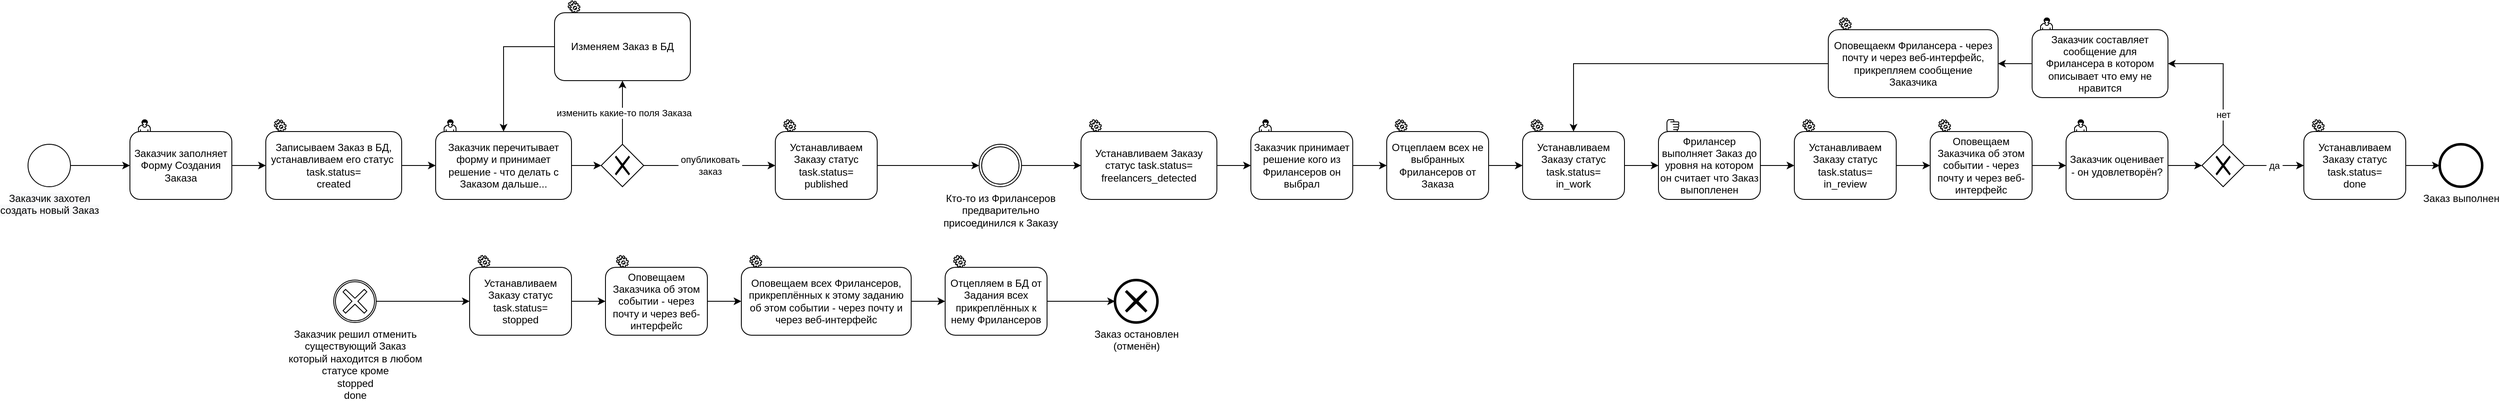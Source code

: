 <mxfile version="13.6.2" type="device"><diagram id="Rgqghn1VNq8zqQjR6UlJ" name="Page-1"><mxGraphModel dx="782" dy="760" grid="1" gridSize="10" guides="1" tooltips="1" connect="1" arrows="1" fold="1" page="1" pageScale="1" pageWidth="850" pageHeight="1100" math="0" shadow="0"><root><mxCell id="0"/><mxCell id="1" parent="0"/><mxCell id="SiWZLGomjNV7hgOZNeW0-126" style="edgeStyle=orthogonalEdgeStyle;rounded=0;orthogonalLoop=1;jettySize=auto;html=1;exitX=1;exitY=0.5;exitDx=0;exitDy=0;entryX=0;entryY=0.5;entryDx=0;entryDy=0;" edge="1" parent="1" source="SiWZLGomjNV7hgOZNeW0-14" target="SiWZLGomjNV7hgOZNeW0-28"><mxGeometry relative="1" as="geometry"/></mxCell><mxCell id="SiWZLGomjNV7hgOZNeW0-14" value="Заказчик заполняет Форму Создания Заказа" style="shape=ext;rounded=1;html=1;whiteSpace=wrap;" vertex="1" parent="1"><mxGeometry x="480" y="240" width="120" height="80" as="geometry"/></mxCell><mxCell id="SiWZLGomjNV7hgOZNeW0-23" style="edgeStyle=orthogonalEdgeStyle;rounded=0;orthogonalLoop=1;jettySize=auto;html=1;exitX=1;exitY=0.5;exitDx=0;exitDy=0;" edge="1" parent="1" source="SiWZLGomjNV7hgOZNeW0-19" target="SiWZLGomjNV7hgOZNeW0-14"><mxGeometry relative="1" as="geometry"/></mxCell><mxCell id="SiWZLGomjNV7hgOZNeW0-19" value="&lt;span style=&quot;color: rgb(0 , 0 , 0) ; font-family: &amp;#34;helvetica&amp;#34; ; font-size: 12px ; font-style: normal ; font-weight: 400 ; letter-spacing: normal ; text-align: center ; text-indent: 0px ; text-transform: none ; word-spacing: 0px ; background-color: rgb(248 , 249 , 250) ; display: inline ; float: none&quot;&gt;Заказчик захотел&lt;/span&gt;&lt;br style=&quot;color: rgb(0 , 0 , 0) ; font-family: &amp;#34;helvetica&amp;#34; ; font-size: 12px ; font-style: normal ; font-weight: 400 ; letter-spacing: normal ; text-align: center ; text-indent: 0px ; text-transform: none ; word-spacing: 0px ; background-color: rgb(248 , 249 , 250)&quot;&gt;&lt;span style=&quot;color: rgb(0 , 0 , 0) ; font-family: &amp;#34;helvetica&amp;#34; ; font-size: 12px ; font-style: normal ; font-weight: 400 ; letter-spacing: normal ; text-align: center ; text-indent: 0px ; text-transform: none ; word-spacing: 0px ; background-color: rgb(248 , 249 , 250) ; display: inline ; float: none&quot;&gt;создать новый Заказ&lt;/span&gt;" style="shape=mxgraph.bpmn.shape;html=1;verticalLabelPosition=bottom;labelBackgroundColor=#ffffff;verticalAlign=top;align=center;perimeter=ellipsePerimeter;outlineConnect=0;outline=standard;symbol=general;" vertex="1" parent="1"><mxGeometry x="360" y="255" width="50" height="50" as="geometry"/></mxCell><mxCell id="SiWZLGomjNV7hgOZNeW0-37" style="edgeStyle=orthogonalEdgeStyle;rounded=0;orthogonalLoop=1;jettySize=auto;html=1;exitX=1;exitY=0.5;exitDx=0;exitDy=0;entryX=0;entryY=0.5;entryDx=0;entryDy=0;" edge="1" parent="1" source="SiWZLGomjNV7hgOZNeW0-28" target="SiWZLGomjNV7hgOZNeW0-36"><mxGeometry relative="1" as="geometry"/></mxCell><mxCell id="SiWZLGomjNV7hgOZNeW0-28" value="Записываем Заказ в БД, устанавливаем его статус&amp;nbsp; task.status=&lt;br&gt;created" style="shape=ext;rounded=1;html=1;whiteSpace=wrap;" vertex="1" parent="1"><mxGeometry x="640" y="240" width="160" height="80" as="geometry"/></mxCell><mxCell id="SiWZLGomjNV7hgOZNeW0-39" style="edgeStyle=orthogonalEdgeStyle;rounded=0;orthogonalLoop=1;jettySize=auto;html=1;exitX=1;exitY=0.5;exitDx=0;exitDy=0;entryX=0;entryY=0.5;entryDx=0;entryDy=0;" edge="1" parent="1" source="SiWZLGomjNV7hgOZNeW0-36"><mxGeometry relative="1" as="geometry"><mxPoint x="1035" y="280" as="targetPoint"/></mxGeometry></mxCell><mxCell id="SiWZLGomjNV7hgOZNeW0-36" value="Заказчик перечитывает форму и принимает решение - что делать с Заказом дальше..." style="shape=ext;rounded=1;html=1;whiteSpace=wrap;" vertex="1" parent="1"><mxGeometry x="840" y="240" width="160" height="80" as="geometry"/></mxCell><mxCell id="SiWZLGomjNV7hgOZNeW0-182" style="edgeStyle=orthogonalEdgeStyle;rounded=0;orthogonalLoop=1;jettySize=auto;html=1;exitX=1;exitY=0.5;exitDx=0;exitDy=0;entryX=0;entryY=0.5;entryDx=0;entryDy=0;" edge="1" parent="1" source="SiWZLGomjNV7hgOZNeW0-42" target="SiWZLGomjNV7hgOZNeW0-147"><mxGeometry relative="1" as="geometry"/></mxCell><mxCell id="SiWZLGomjNV7hgOZNeW0-42" value="Устанавливаем Заказу статус task.status=&lt;br&gt;stopped" style="shape=ext;rounded=1;html=1;whiteSpace=wrap;" vertex="1" parent="1"><mxGeometry x="880" y="400" width="120" height="80" as="geometry"/></mxCell><mxCell id="SiWZLGomjNV7hgOZNeW0-54" style="edgeStyle=orthogonalEdgeStyle;rounded=0;orthogonalLoop=1;jettySize=auto;html=1;exitX=1;exitY=0.5;exitDx=0;exitDy=0;entryX=0;entryY=0.5;entryDx=0;entryDy=0;" edge="1" parent="1" source="SiWZLGomjNV7hgOZNeW0-49" target="SiWZLGomjNV7hgOZNeW0-53"><mxGeometry relative="1" as="geometry"/></mxCell><mxCell id="SiWZLGomjNV7hgOZNeW0-49" value="Кто-то из Фрилансеров&lt;br&gt;предварительно&lt;br&gt;присоединился к Заказу" style="shape=mxgraph.bpmn.shape;html=1;verticalLabelPosition=bottom;labelBackgroundColor=#ffffff;verticalAlign=top;align=center;perimeter=ellipsePerimeter;outlineConnect=0;outline=throwing;symbol=general;" vertex="1" parent="1"><mxGeometry x="1480" y="255" width="50" height="50" as="geometry"/></mxCell><mxCell id="SiWZLGomjNV7hgOZNeW0-52" style="edgeStyle=orthogonalEdgeStyle;rounded=0;orthogonalLoop=1;jettySize=auto;html=1;exitX=1;exitY=0.5;exitDx=0;exitDy=0;entryX=0;entryY=0.5;entryDx=0;entryDy=0;" edge="1" parent="1" source="SiWZLGomjNV7hgOZNeW0-50" target="SiWZLGomjNV7hgOZNeW0-49"><mxGeometry relative="1" as="geometry"/></mxCell><mxCell id="SiWZLGomjNV7hgOZNeW0-50" value="Устанавливаем Заказу статус task.status=&lt;br&gt;published" style="shape=ext;rounded=1;html=1;whiteSpace=wrap;" vertex="1" parent="1"><mxGeometry x="1240" y="240" width="120" height="80" as="geometry"/></mxCell><mxCell id="SiWZLGomjNV7hgOZNeW0-89" style="edgeStyle=orthogonalEdgeStyle;rounded=0;orthogonalLoop=1;jettySize=auto;html=1;exitX=1;exitY=0.5;exitDx=0;exitDy=0;" edge="1" parent="1" source="SiWZLGomjNV7hgOZNeW0-53" target="SiWZLGomjNV7hgOZNeW0-83"><mxGeometry relative="1" as="geometry"/></mxCell><mxCell id="SiWZLGomjNV7hgOZNeW0-53" value="&lt;span&gt;Устанавливаем Заказу статус task.status=&lt;br&gt;freelancers_detected&lt;/span&gt;" style="shape=ext;rounded=1;html=1;whiteSpace=wrap;" vertex="1" parent="1"><mxGeometry x="1600" y="240" width="160" height="80" as="geometry"/></mxCell><mxCell id="SiWZLGomjNV7hgOZNeW0-63" value="" style="shape=mxgraph.bpmn.service_task;html=1;outlineConnect=0;" vertex="1" parent="1"><mxGeometry x="650" y="226" width="14" height="14" as="geometry"/></mxCell><mxCell id="SiWZLGomjNV7hgOZNeW0-65" value="" style="shape=mxgraph.bpmn.service_task;html=1;outlineConnect=0;" vertex="1" parent="1"><mxGeometry x="890" y="386" width="14" height="14" as="geometry"/></mxCell><mxCell id="SiWZLGomjNV7hgOZNeW0-66" value="" style="shape=mxgraph.bpmn.service_task;html=1;outlineConnect=0;" vertex="1" parent="1"><mxGeometry x="1250" y="226" width="14" height="14" as="geometry"/></mxCell><mxCell id="SiWZLGomjNV7hgOZNeW0-67" value="" style="shape=mxgraph.bpmn.user_task;html=1;outlineConnect=0;" vertex="1" parent="1"><mxGeometry x="490" y="226" width="14" height="14" as="geometry"/></mxCell><mxCell id="SiWZLGomjNV7hgOZNeW0-68" value="" style="shape=mxgraph.bpmn.user_task;html=1;outlineConnect=0;" vertex="1" parent="1"><mxGeometry x="850" y="226" width="14" height="14" as="geometry"/></mxCell><mxCell id="SiWZLGomjNV7hgOZNeW0-70" value="" style="shape=mxgraph.bpmn.service_task;html=1;outlineConnect=0;" vertex="1" parent="1"><mxGeometry x="1610" y="226" width="14" height="14" as="geometry"/></mxCell><mxCell id="SiWZLGomjNV7hgOZNeW0-72" style="edgeStyle=orthogonalEdgeStyle;rounded=0;orthogonalLoop=1;jettySize=auto;html=1;exitX=0;exitY=0.5;exitDx=0;exitDy=0;entryX=0.5;entryY=0;entryDx=0;entryDy=0;" edge="1" parent="1" source="SiWZLGomjNV7hgOZNeW0-71" target="SiWZLGomjNV7hgOZNeW0-36"><mxGeometry relative="1" as="geometry"/></mxCell><mxCell id="SiWZLGomjNV7hgOZNeW0-71" value="Изменяем Заказ в БД" style="shape=ext;rounded=1;html=1;whiteSpace=wrap;" vertex="1" parent="1"><mxGeometry x="980" y="100" width="160" height="80" as="geometry"/></mxCell><mxCell id="SiWZLGomjNV7hgOZNeW0-73" value="" style="shape=mxgraph.bpmn.service_task;html=1;outlineConnect=0;" vertex="1" parent="1"><mxGeometry x="996" y="86" width="14" height="14" as="geometry"/></mxCell><mxCell id="SiWZLGomjNV7hgOZNeW0-90" style="edgeStyle=orthogonalEdgeStyle;rounded=0;orthogonalLoop=1;jettySize=auto;html=1;exitX=1;exitY=0.5;exitDx=0;exitDy=0;entryX=0;entryY=0.5;entryDx=0;entryDy=0;" edge="1" parent="1" source="SiWZLGomjNV7hgOZNeW0-83" target="SiWZLGomjNV7hgOZNeW0-85"><mxGeometry relative="1" as="geometry"/></mxCell><mxCell id="SiWZLGomjNV7hgOZNeW0-83" value="Заказчик принимает решение кого из Фрилансеров он выбрал" style="shape=ext;rounded=1;html=1;whiteSpace=wrap;" vertex="1" parent="1"><mxGeometry x="1800" y="240" width="120" height="80" as="geometry"/></mxCell><mxCell id="SiWZLGomjNV7hgOZNeW0-84" value="" style="shape=mxgraph.bpmn.user_task;html=1;outlineConnect=0;" vertex="1" parent="1"><mxGeometry x="1810" y="226" width="14" height="14" as="geometry"/></mxCell><mxCell id="SiWZLGomjNV7hgOZNeW0-91" style="edgeStyle=orthogonalEdgeStyle;rounded=0;orthogonalLoop=1;jettySize=auto;html=1;exitX=1;exitY=0.5;exitDx=0;exitDy=0;" edge="1" parent="1" source="SiWZLGomjNV7hgOZNeW0-85" target="SiWZLGomjNV7hgOZNeW0-86"><mxGeometry relative="1" as="geometry"/></mxCell><mxCell id="SiWZLGomjNV7hgOZNeW0-85" value="Отцеплаем всех не выбранных Фрилансеров от Заказа" style="shape=ext;rounded=1;html=1;whiteSpace=wrap;" vertex="1" parent="1"><mxGeometry x="1960" y="240" width="120" height="80" as="geometry"/></mxCell><mxCell id="SiWZLGomjNV7hgOZNeW0-99" style="edgeStyle=orthogonalEdgeStyle;rounded=0;orthogonalLoop=1;jettySize=auto;html=1;exitX=1;exitY=0.5;exitDx=0;exitDy=0;entryX=0;entryY=0.5;entryDx=0;entryDy=0;" edge="1" parent="1" source="SiWZLGomjNV7hgOZNeW0-86" target="SiWZLGomjNV7hgOZNeW0-93"><mxGeometry relative="1" as="geometry"/></mxCell><mxCell id="SiWZLGomjNV7hgOZNeW0-86" value="Устанавливаем Заказу статус task.status=&lt;br&gt;in_work" style="shape=ext;rounded=1;html=1;whiteSpace=wrap;" vertex="1" parent="1"><mxGeometry x="2120" y="240" width="120" height="80" as="geometry"/></mxCell><mxCell id="SiWZLGomjNV7hgOZNeW0-87" value="" style="shape=mxgraph.bpmn.service_task;html=1;outlineConnect=0;" vertex="1" parent="1"><mxGeometry x="2130" y="226" width="14" height="14" as="geometry"/></mxCell><mxCell id="SiWZLGomjNV7hgOZNeW0-88" value="" style="shape=mxgraph.bpmn.service_task;html=1;outlineConnect=0;" vertex="1" parent="1"><mxGeometry x="1970" y="226" width="14" height="14" as="geometry"/></mxCell><mxCell id="SiWZLGomjNV7hgOZNeW0-100" style="edgeStyle=orthogonalEdgeStyle;rounded=0;orthogonalLoop=1;jettySize=auto;html=1;exitX=1;exitY=0.5;exitDx=0;exitDy=0;entryX=0;entryY=0.5;entryDx=0;entryDy=0;" edge="1" parent="1" source="SiWZLGomjNV7hgOZNeW0-93" target="SiWZLGomjNV7hgOZNeW0-95"><mxGeometry relative="1" as="geometry"/></mxCell><mxCell id="SiWZLGomjNV7hgOZNeW0-93" value="Фрилансер выполняет Заказ до уровня на котором он считает что Заказ выпопленен" style="shape=ext;rounded=1;html=1;whiteSpace=wrap;" vertex="1" parent="1"><mxGeometry x="2280" y="240" width="120" height="80" as="geometry"/></mxCell><mxCell id="SiWZLGomjNV7hgOZNeW0-102" style="edgeStyle=orthogonalEdgeStyle;rounded=0;orthogonalLoop=1;jettySize=auto;html=1;exitX=1;exitY=0.5;exitDx=0;exitDy=0;entryX=0;entryY=0.5;entryDx=0;entryDy=0;" edge="1" parent="1" source="SiWZLGomjNV7hgOZNeW0-95" target="SiWZLGomjNV7hgOZNeW0-101"><mxGeometry relative="1" as="geometry"/></mxCell><mxCell id="SiWZLGomjNV7hgOZNeW0-95" value="Устанавливаем Заказу статус task.status=&lt;br&gt;in_review" style="shape=ext;rounded=1;html=1;whiteSpace=wrap;" vertex="1" parent="1"><mxGeometry x="2440" y="240" width="120" height="80" as="geometry"/></mxCell><mxCell id="SiWZLGomjNV7hgOZNeW0-96" value="" style="shape=mxgraph.bpmn.service_task;html=1;outlineConnect=0;" vertex="1" parent="1"><mxGeometry x="2450" y="226" width="14" height="14" as="geometry"/></mxCell><mxCell id="SiWZLGomjNV7hgOZNeW0-98" value="" style="shape=mxgraph.bpmn.manual_task;html=1;outlineConnect=0;" vertex="1" parent="1"><mxGeometry x="2290" y="226" width="14" height="14" as="geometry"/></mxCell><mxCell id="SiWZLGomjNV7hgOZNeW0-107" style="edgeStyle=orthogonalEdgeStyle;rounded=0;orthogonalLoop=1;jettySize=auto;html=1;exitX=1;exitY=0.5;exitDx=0;exitDy=0;entryX=0;entryY=0.5;entryDx=0;entryDy=0;" edge="1" parent="1" source="SiWZLGomjNV7hgOZNeW0-101" target="SiWZLGomjNV7hgOZNeW0-105"><mxGeometry relative="1" as="geometry"/></mxCell><mxCell id="SiWZLGomjNV7hgOZNeW0-101" value="Оповещаем Заказчика об этом событии - через почту и через веб-интерфейс" style="shape=ext;rounded=1;html=1;whiteSpace=wrap;" vertex="1" parent="1"><mxGeometry x="2600" y="240" width="120" height="80" as="geometry"/></mxCell><mxCell id="SiWZLGomjNV7hgOZNeW0-103" value="" style="shape=mxgraph.bpmn.service_task;html=1;outlineConnect=0;" vertex="1" parent="1"><mxGeometry x="2610" y="226" width="14" height="14" as="geometry"/></mxCell><mxCell id="SiWZLGomjNV7hgOZNeW0-160" style="edgeStyle=orthogonalEdgeStyle;rounded=0;orthogonalLoop=1;jettySize=auto;html=1;exitX=1;exitY=0.5;exitDx=0;exitDy=0;entryX=0;entryY=0.5;entryDx=0;entryDy=0;" edge="1" parent="1" source="SiWZLGomjNV7hgOZNeW0-105" target="SiWZLGomjNV7hgOZNeW0-157"><mxGeometry relative="1" as="geometry"/></mxCell><mxCell id="SiWZLGomjNV7hgOZNeW0-105" value="Заказчик оценивает - он удовлетворён?" style="shape=ext;rounded=1;html=1;whiteSpace=wrap;" vertex="1" parent="1"><mxGeometry x="2760" y="240" width="120" height="80" as="geometry"/></mxCell><mxCell id="SiWZLGomjNV7hgOZNeW0-118" style="edgeStyle=orthogonalEdgeStyle;rounded=0;orthogonalLoop=1;jettySize=auto;html=1;exitX=0;exitY=0.5;exitDx=0;exitDy=0;entryX=1;entryY=0.5;entryDx=0;entryDy=0;" edge="1" parent="1" source="SiWZLGomjNV7hgOZNeW0-113" target="SiWZLGomjNV7hgOZNeW0-116"><mxGeometry relative="1" as="geometry"/></mxCell><mxCell id="SiWZLGomjNV7hgOZNeW0-113" value="Заказчик составляет сообщение для Фрилансера в котором описывает что ему не нравится" style="shape=ext;rounded=1;html=1;whiteSpace=wrap;" vertex="1" parent="1"><mxGeometry x="2720" y="120" width="160" height="80" as="geometry"/></mxCell><mxCell id="SiWZLGomjNV7hgOZNeW0-117" style="edgeStyle=orthogonalEdgeStyle;rounded=0;orthogonalLoop=1;jettySize=auto;html=1;exitX=0;exitY=0.5;exitDx=0;exitDy=0;entryX=0.5;entryY=0;entryDx=0;entryDy=0;" edge="1" parent="1" source="SiWZLGomjNV7hgOZNeW0-116" target="SiWZLGomjNV7hgOZNeW0-86"><mxGeometry relative="1" as="geometry"/></mxCell><mxCell id="SiWZLGomjNV7hgOZNeW0-116" value="Оповещаекм Фрилансера - через почту и через веб-интерфейс, прикрепляем сообщение Заказчика" style="shape=ext;rounded=1;html=1;whiteSpace=wrap;" vertex="1" parent="1"><mxGeometry x="2480" y="120" width="200" height="80" as="geometry"/></mxCell><mxCell id="SiWZLGomjNV7hgOZNeW0-123" style="edgeStyle=orthogonalEdgeStyle;rounded=0;orthogonalLoop=1;jettySize=auto;html=1;exitX=1;exitY=0.5;exitDx=0;exitDy=0;entryX=0;entryY=0.5;entryDx=0;entryDy=0;" edge="1" parent="1" source="SiWZLGomjNV7hgOZNeW0-119" target="SiWZLGomjNV7hgOZNeW0-122"><mxGeometry relative="1" as="geometry"/></mxCell><mxCell id="SiWZLGomjNV7hgOZNeW0-119" value="Устанавливаем Заказу статус task.status=&lt;br&gt;done" style="shape=ext;rounded=1;html=1;whiteSpace=wrap;" vertex="1" parent="1"><mxGeometry x="3040" y="240" width="120" height="80" as="geometry"/></mxCell><mxCell id="SiWZLGomjNV7hgOZNeW0-120" value="" style="shape=mxgraph.bpmn.service_task;html=1;outlineConnect=0;" vertex="1" parent="1"><mxGeometry x="3050" y="226" width="14" height="14" as="geometry"/></mxCell><mxCell id="SiWZLGomjNV7hgOZNeW0-122" value="Заказ выполнен" style="shape=mxgraph.bpmn.shape;html=1;verticalLabelPosition=bottom;labelBackgroundColor=#ffffff;verticalAlign=top;align=center;perimeter=ellipsePerimeter;outlineConnect=0;outline=end;symbol=general;" vertex="1" parent="1"><mxGeometry x="3200" y="255" width="50" height="50" as="geometry"/></mxCell><mxCell id="SiWZLGomjNV7hgOZNeW0-124" value="" style="shape=mxgraph.bpmn.user_task;html=1;outlineConnect=0;" vertex="1" parent="1"><mxGeometry x="2730" y="106" width="14" height="14" as="geometry"/></mxCell><mxCell id="SiWZLGomjNV7hgOZNeW0-125" value="" style="shape=mxgraph.bpmn.service_task;html=1;outlineConnect=0;" vertex="1" parent="1"><mxGeometry x="2493" y="106" width="14" height="14" as="geometry"/></mxCell><mxCell id="SiWZLGomjNV7hgOZNeW0-127" value="" style="shape=mxgraph.bpmn.user_task;html=1;outlineConnect=0;" vertex="1" parent="1"><mxGeometry x="2770" y="226" width="14" height="14" as="geometry"/></mxCell><mxCell id="SiWZLGomjNV7hgOZNeW0-181" style="edgeStyle=orthogonalEdgeStyle;rounded=0;orthogonalLoop=1;jettySize=auto;html=1;exitX=1;exitY=0.5;exitDx=0;exitDy=0;entryX=0;entryY=0.5;entryDx=0;entryDy=0;" edge="1" parent="1" source="SiWZLGomjNV7hgOZNeW0-145" target="SiWZLGomjNV7hgOZNeW0-42"><mxGeometry relative="1" as="geometry"/></mxCell><mxCell id="SiWZLGomjNV7hgOZNeW0-145" value="&lt;span style=&quot;color: rgb(0 , 0 , 0) ; font-family: &amp;#34;helvetica&amp;#34; ; font-size: 12px ; font-style: normal ; font-weight: 400 ; letter-spacing: normal ; text-align: center ; text-indent: 0px ; text-transform: none ; word-spacing: 0px ; background-color: rgb(255 , 255 , 255) ; display: inline ; float: none&quot;&gt;Заказчик решил отменить&lt;br&gt;существующий Заказ&lt;br&gt;который находится в любом&lt;br&gt;статусе кроме&lt;br&gt;stopped&lt;br&gt;done&lt;br&gt;&lt;br&gt;&lt;/span&gt;" style="shape=mxgraph.bpmn.shape;html=1;verticalLabelPosition=bottom;labelBackgroundColor=#ffffff;verticalAlign=top;align=center;perimeter=ellipsePerimeter;outlineConnect=0;outline=boundInt;symbol=cancel;" vertex="1" parent="1"><mxGeometry x="720" y="415" width="50" height="50" as="geometry"/></mxCell><mxCell id="SiWZLGomjNV7hgOZNeW0-183" style="edgeStyle=orthogonalEdgeStyle;rounded=0;orthogonalLoop=1;jettySize=auto;html=1;exitX=1;exitY=0.5;exitDx=0;exitDy=0;entryX=0;entryY=0.5;entryDx=0;entryDy=0;" edge="1" parent="1" source="SiWZLGomjNV7hgOZNeW0-147" target="SiWZLGomjNV7hgOZNeW0-174"><mxGeometry relative="1" as="geometry"/></mxCell><mxCell id="SiWZLGomjNV7hgOZNeW0-147" value="Оповещаем Заказчика об этом событии - через почту и через веб-интерфейс" style="shape=ext;rounded=1;html=1;whiteSpace=wrap;" vertex="1" parent="1"><mxGeometry x="1040" y="400" width="120" height="80" as="geometry"/></mxCell><mxCell id="SiWZLGomjNV7hgOZNeW0-154" value="&lt;meta charset=&quot;utf-8&quot;&gt;&lt;span style=&quot;color: rgb(0, 0, 0); font-family: helvetica; font-size: 11px; font-style: normal; font-weight: 400; letter-spacing: normal; text-align: center; text-indent: 0px; text-transform: none; word-spacing: 0px; background-color: rgb(255, 255, 255); display: inline; float: none;&quot;&gt;&amp;nbsp;изменить какие-то поля Заказа&lt;/span&gt;" style="edgeStyle=orthogonalEdgeStyle;rounded=0;orthogonalLoop=1;jettySize=auto;html=1;exitX=0.5;exitY=0;exitDx=0;exitDy=0;entryX=0.5;entryY=1;entryDx=0;entryDy=0;" edge="1" parent="1" source="SiWZLGomjNV7hgOZNeW0-153" target="SiWZLGomjNV7hgOZNeW0-71"><mxGeometry relative="1" as="geometry"/></mxCell><mxCell id="SiWZLGomjNV7hgOZNeW0-156" value="&lt;meta charset=&quot;utf-8&quot;&gt;&lt;span style=&quot;color: rgb(0, 0, 0); font-family: helvetica; font-size: 11px; font-style: normal; font-weight: 400; letter-spacing: normal; text-align: center; text-indent: 0px; text-transform: none; word-spacing: 0px; background-color: rgb(255, 255, 255); display: inline; float: none;&quot;&gt;&amp;nbsp;опубликовать&amp;nbsp;&lt;/span&gt;&lt;br style=&quot;color: rgb(0, 0, 0); font-family: helvetica; font-size: 11px; font-style: normal; font-weight: 400; letter-spacing: normal; text-align: center; text-indent: 0px; text-transform: none; word-spacing: 0px;&quot;&gt;&lt;span style=&quot;color: rgb(0, 0, 0); font-family: helvetica; font-size: 11px; font-style: normal; font-weight: 400; letter-spacing: normal; text-align: center; text-indent: 0px; text-transform: none; word-spacing: 0px; background-color: rgb(255, 255, 255); display: inline; float: none;&quot;&gt;заказ&lt;/span&gt;" style="edgeStyle=orthogonalEdgeStyle;rounded=0;orthogonalLoop=1;jettySize=auto;html=1;exitX=1;exitY=0.5;exitDx=0;exitDy=0;entryX=0;entryY=0.5;entryDx=0;entryDy=0;" edge="1" parent="1" source="SiWZLGomjNV7hgOZNeW0-153" target="SiWZLGomjNV7hgOZNeW0-50"><mxGeometry relative="1" as="geometry"/></mxCell><mxCell id="SiWZLGomjNV7hgOZNeW0-153" value="" style="shape=mxgraph.bpmn.shape;html=1;verticalLabelPosition=bottom;labelBackgroundColor=#ffffff;verticalAlign=top;align=center;perimeter=rhombusPerimeter;background=gateway;outlineConnect=0;outline=none;symbol=exclusiveGw;" vertex="1" parent="1"><mxGeometry x="1035" y="255" width="50" height="50" as="geometry"/></mxCell><mxCell id="SiWZLGomjNV7hgOZNeW0-161" value="нет" style="edgeStyle=orthogonalEdgeStyle;rounded=0;orthogonalLoop=1;jettySize=auto;html=1;exitX=0.5;exitY=0;exitDx=0;exitDy=0;entryX=1;entryY=0.5;entryDx=0;entryDy=0;" edge="1" parent="1" source="SiWZLGomjNV7hgOZNeW0-157" target="SiWZLGomjNV7hgOZNeW0-113"><mxGeometry x="-0.562" relative="1" as="geometry"><mxPoint as="offset"/></mxGeometry></mxCell><mxCell id="SiWZLGomjNV7hgOZNeW0-162" value="&amp;nbsp;да&amp;nbsp;" style="edgeStyle=orthogonalEdgeStyle;rounded=0;orthogonalLoop=1;jettySize=auto;html=1;exitX=1;exitY=0.5;exitDx=0;exitDy=0;entryX=0;entryY=0.5;entryDx=0;entryDy=0;" edge="1" parent="1" source="SiWZLGomjNV7hgOZNeW0-157" target="SiWZLGomjNV7hgOZNeW0-119"><mxGeometry relative="1" as="geometry"/></mxCell><mxCell id="SiWZLGomjNV7hgOZNeW0-157" value="" style="shape=mxgraph.bpmn.shape;html=1;verticalLabelPosition=bottom;labelBackgroundColor=#ffffff;verticalAlign=top;align=center;perimeter=rhombusPerimeter;background=gateway;outlineConnect=0;outline=none;symbol=exclusiveGw;" vertex="1" parent="1"><mxGeometry x="2920" y="255" width="50" height="50" as="geometry"/></mxCell><mxCell id="SiWZLGomjNV7hgOZNeW0-184" style="edgeStyle=orthogonalEdgeStyle;rounded=0;orthogonalLoop=1;jettySize=auto;html=1;exitX=1;exitY=0.5;exitDx=0;exitDy=0;entryX=0;entryY=0.5;entryDx=0;entryDy=0;" edge="1" parent="1" source="SiWZLGomjNV7hgOZNeW0-174" target="SiWZLGomjNV7hgOZNeW0-179"><mxGeometry relative="1" as="geometry"/></mxCell><mxCell id="SiWZLGomjNV7hgOZNeW0-174" value="Оповещаем всех Фрилансеров, прикреплённых к этому заданию об этом событии - через почту и через веб-интерфейс" style="shape=ext;rounded=1;html=1;whiteSpace=wrap;" vertex="1" parent="1"><mxGeometry x="1200" y="400" width="200" height="80" as="geometry"/></mxCell><mxCell id="SiWZLGomjNV7hgOZNeW0-185" style="edgeStyle=orthogonalEdgeStyle;rounded=0;orthogonalLoop=1;jettySize=auto;html=1;exitX=1;exitY=0.5;exitDx=0;exitDy=0;entryX=0;entryY=0.5;entryDx=0;entryDy=0;" edge="1" parent="1" source="SiWZLGomjNV7hgOZNeW0-179" target="SiWZLGomjNV7hgOZNeW0-186"><mxGeometry relative="1" as="geometry"><mxPoint x="1620" y="440" as="targetPoint"/></mxGeometry></mxCell><mxCell id="SiWZLGomjNV7hgOZNeW0-179" value="Отцепляем в БД от Задания всех прикреплённых к нему Фрилансеров" style="shape=ext;rounded=1;html=1;whiteSpace=wrap;" vertex="1" parent="1"><mxGeometry x="1440" y="400" width="120" height="80" as="geometry"/></mxCell><mxCell id="SiWZLGomjNV7hgOZNeW0-186" value="Заказ остановлен&lt;br&gt;(отменён)" style="shape=mxgraph.bpmn.shape;html=1;verticalLabelPosition=bottom;labelBackgroundColor=#ffffff;verticalAlign=top;align=center;perimeter=ellipsePerimeter;outlineConnect=0;outline=end;symbol=cancel;" vertex="1" parent="1"><mxGeometry x="1640" y="415" width="50" height="50" as="geometry"/></mxCell><mxCell id="SiWZLGomjNV7hgOZNeW0-188" value="" style="shape=mxgraph.bpmn.service_task;html=1;outlineConnect=0;" vertex="1" parent="1"><mxGeometry x="1053" y="386" width="14" height="14" as="geometry"/></mxCell><mxCell id="SiWZLGomjNV7hgOZNeW0-189" value="" style="shape=mxgraph.bpmn.service_task;html=1;outlineConnect=0;" vertex="1" parent="1"><mxGeometry x="1210" y="386" width="14" height="14" as="geometry"/></mxCell><mxCell id="SiWZLGomjNV7hgOZNeW0-190" value="" style="shape=mxgraph.bpmn.service_task;html=1;outlineConnect=0;" vertex="1" parent="1"><mxGeometry x="1450" y="386" width="14" height="14" as="geometry"/></mxCell></root></mxGraphModel></diagram></mxfile>